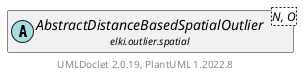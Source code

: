 @startuml
    remove .*\.(Instance|Par|Parameterizer|Factory)$
    set namespaceSeparator none
    hide empty fields
    hide empty methods

    abstract class "<size:14>AbstractDistanceBasedSpatialOutlier.Par\n<size:10>elki.outlier.spatial" as elki.outlier.spatial.AbstractDistanceBasedSpatialOutlier.Par<N, O> {
        {static} +NON_SPATIAL_DISTANCE_FUNCTION_ID: OptionID
        #distance: PrimitiveDistance<O>
        +configure(Parameterization): void
    }

    abstract class "<size:14>AbstractNeighborhoodOutlier.Par\n<size:10>elki.outlier.spatial" as elki.outlier.spatial.AbstractNeighborhoodOutlier.Par<N>
    abstract class "<size:14>AbstractDistanceBasedSpatialOutlier\n<size:10>elki.outlier.spatial" as elki.outlier.spatial.AbstractDistanceBasedSpatialOutlier<N, O> [[AbstractDistanceBasedSpatialOutlier.html]]

    elki.outlier.spatial.AbstractNeighborhoodOutlier.Par <|-- elki.outlier.spatial.AbstractDistanceBasedSpatialOutlier.Par
    elki.outlier.spatial.AbstractDistanceBasedSpatialOutlier +-- elki.outlier.spatial.AbstractDistanceBasedSpatialOutlier.Par

    center footer UMLDoclet 2.0.19, PlantUML 1.2022.8
@enduml
